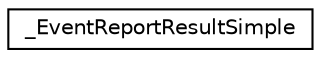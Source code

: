 digraph "Graphical Class Hierarchy"
{
  edge [fontname="Helvetica",fontsize="10",labelfontname="Helvetica",labelfontsize="10"];
  node [fontname="Helvetica",fontsize="10",shape=record];
  rankdir="LR";
  Node1 [label="_EventReportResultSimple",height=0.2,width=0.4,color="black", fillcolor="white", style="filled",URL="$struct___event_report_result_simple.html"];
}
